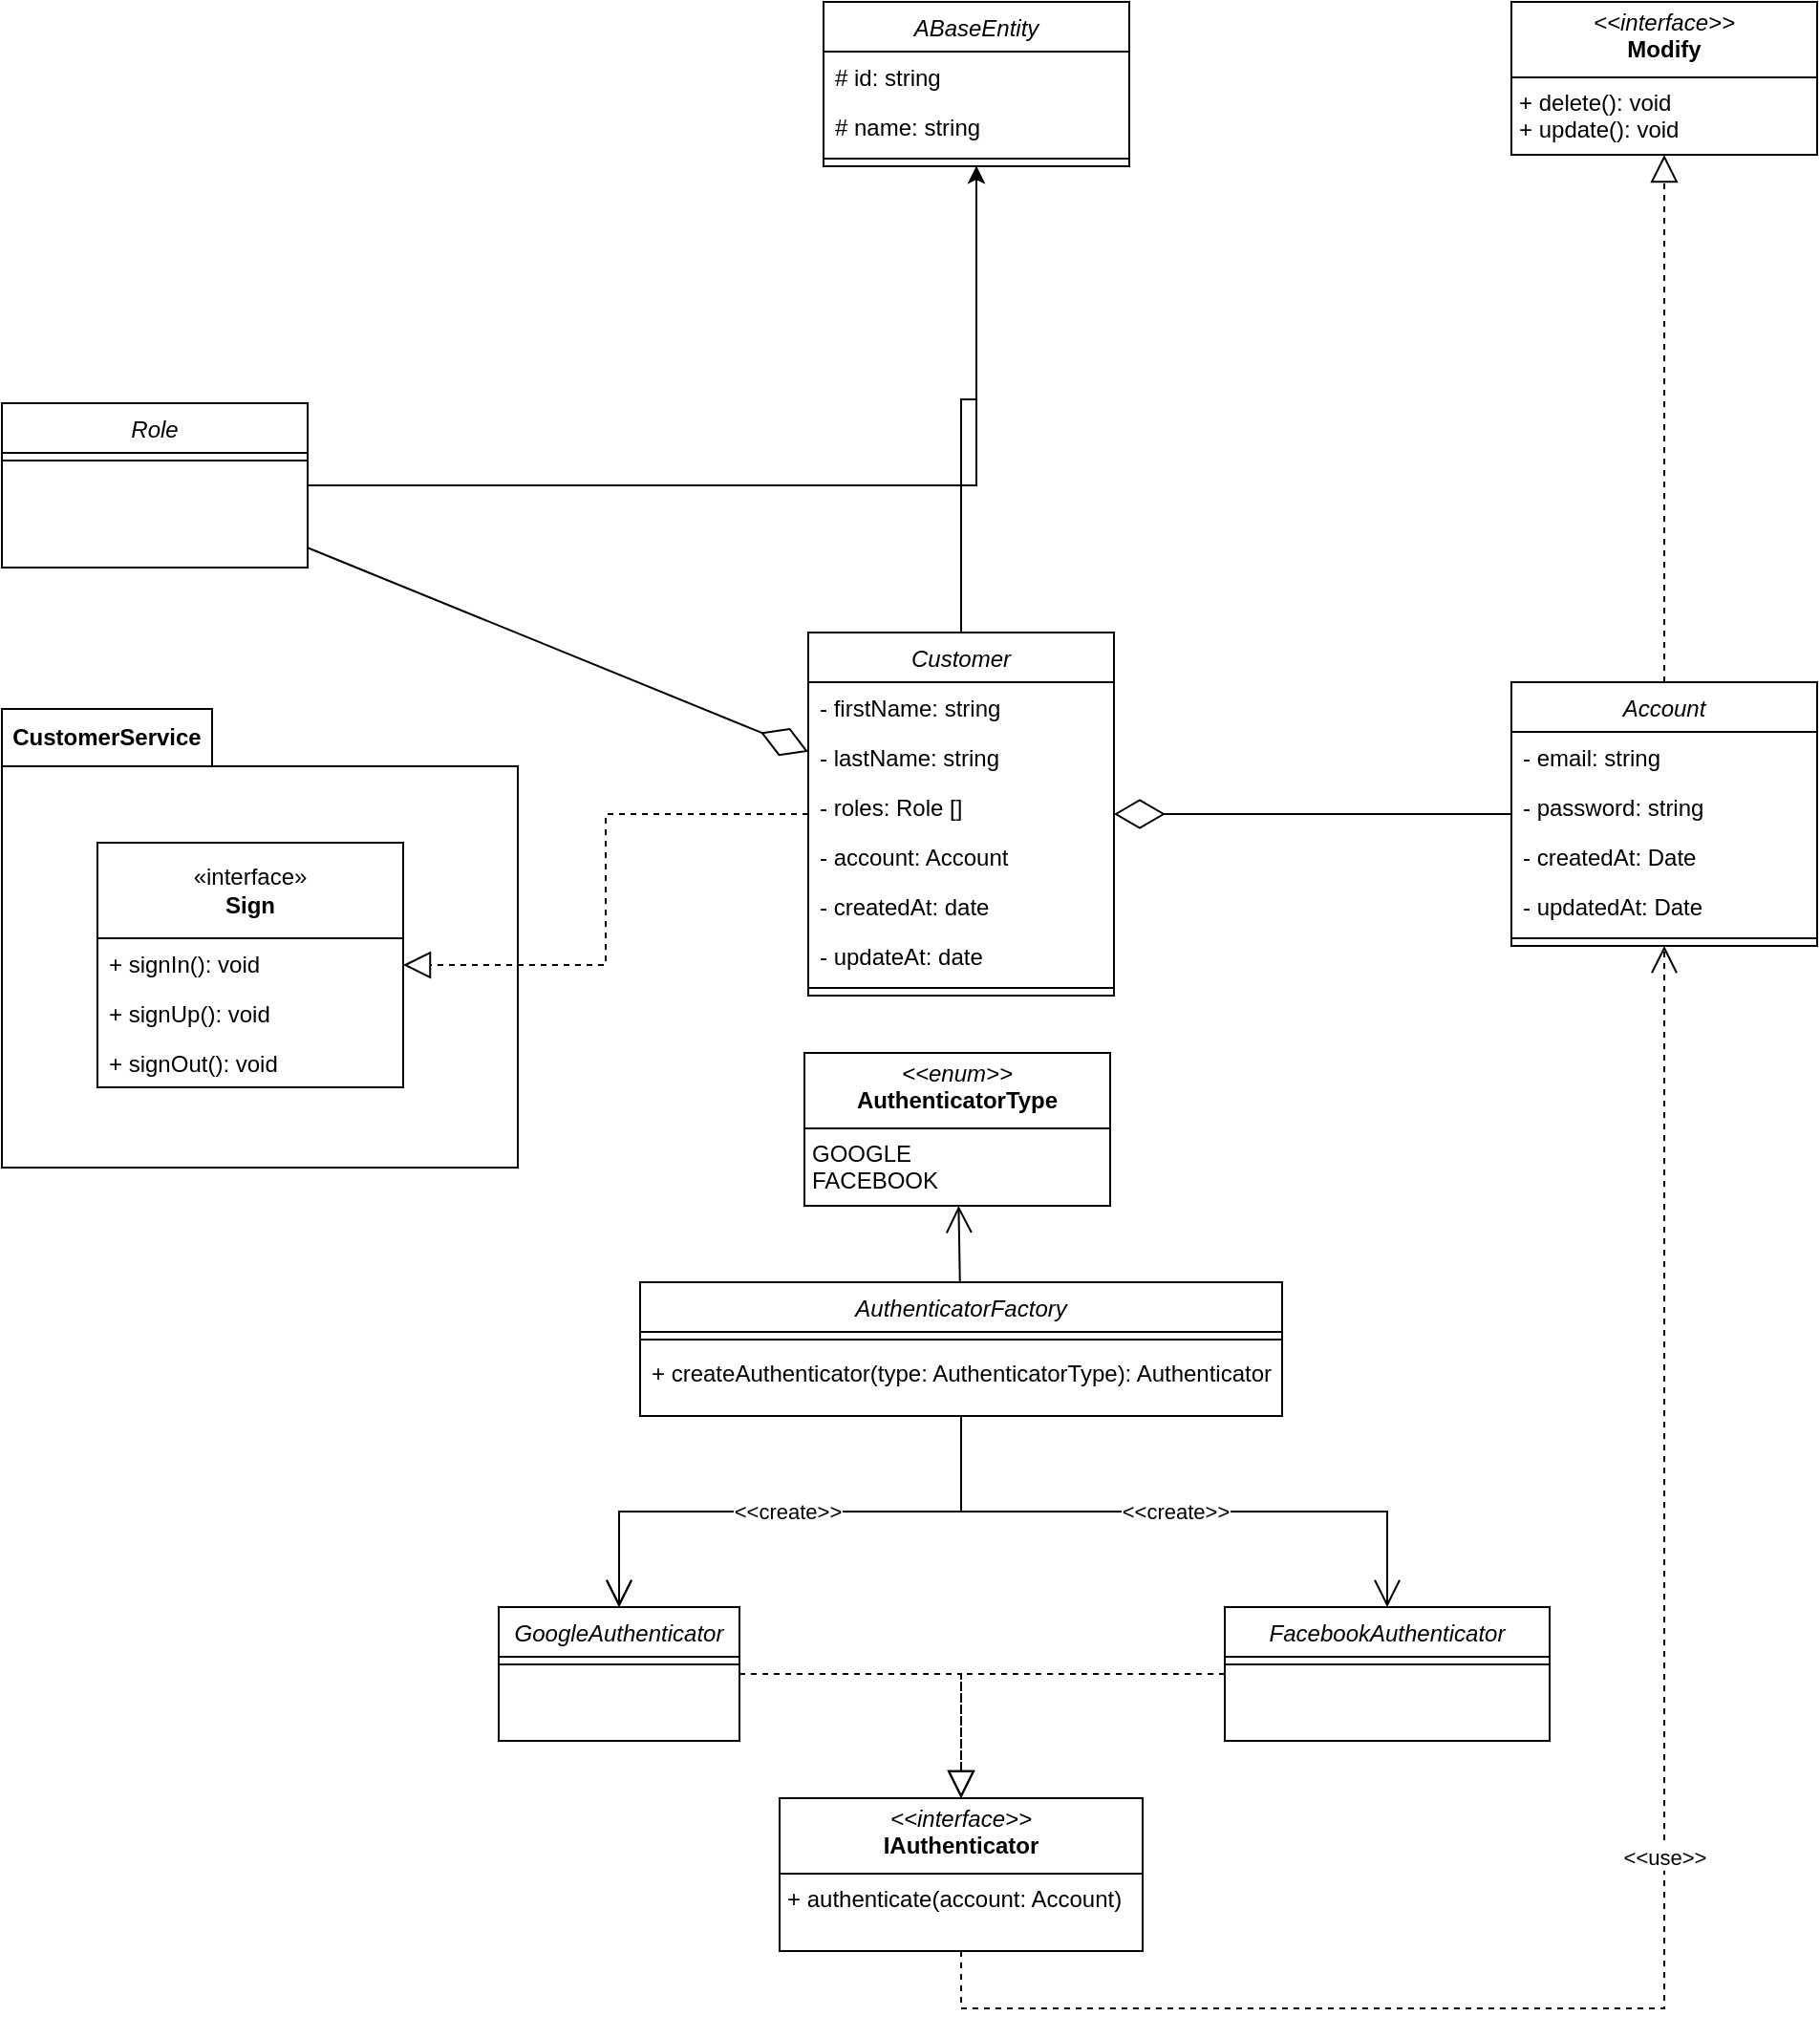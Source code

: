 <mxfile version="24.2.5" type="device">
  <diagram id="C5RBs43oDa-KdzZeNtuy" name="Page-1">
    <mxGraphModel dx="3695" dy="2857" grid="1" gridSize="10" guides="1" tooltips="1" connect="1" arrows="1" fold="1" page="1" pageScale="1" pageWidth="827" pageHeight="1169" math="0" shadow="0">
      <root>
        <mxCell id="WIyWlLk6GJQsqaUBKTNV-0" />
        <mxCell id="WIyWlLk6GJQsqaUBKTNV-1" parent="WIyWlLk6GJQsqaUBKTNV-0" />
        <mxCell id="vA3XEHaAlzKiCYCYKrBe-21" value="CustomerService" style="shape=folder;fontStyle=1;tabWidth=110;tabHeight=30;tabPosition=left;html=1;boundedLbl=1;labelInHeader=1;container=1;collapsible=0;whiteSpace=wrap;" vertex="1" parent="WIyWlLk6GJQsqaUBKTNV-1">
          <mxGeometry x="-290" y="210" width="270" height="240" as="geometry" />
        </mxCell>
        <mxCell id="vA3XEHaAlzKiCYCYKrBe-22" value="" style="html=1;strokeColor=none;resizeWidth=1;resizeHeight=1;fillColor=none;part=1;connectable=0;allowArrows=0;deletable=0;whiteSpace=wrap;" vertex="1" parent="vA3XEHaAlzKiCYCYKrBe-21">
          <mxGeometry width="260" height="168" relative="1" as="geometry">
            <mxPoint y="30" as="offset" />
          </mxGeometry>
        </mxCell>
        <mxCell id="vW-o6rdlE2URqfq2-CcJ-31" value="«interface»&lt;br&gt;&lt;b&gt;Sign&lt;/b&gt;" style="swimlane;fontStyle=0;childLayout=stackLayout;horizontal=1;startSize=50;fillColor=none;horizontalStack=0;resizeParent=1;resizeParentMax=0;resizeLast=0;collapsible=1;marginBottom=0;whiteSpace=wrap;html=1;" parent="vA3XEHaAlzKiCYCYKrBe-21" vertex="1">
          <mxGeometry x="50" y="70" width="160" height="128" as="geometry" />
        </mxCell>
        <mxCell id="vW-o6rdlE2URqfq2-CcJ-32" value="+ signIn(): void" style="text;strokeColor=none;fillColor=none;align=left;verticalAlign=top;spacingLeft=4;spacingRight=4;overflow=hidden;rotatable=0;points=[[0,0.5],[1,0.5]];portConstraint=eastwest;whiteSpace=wrap;html=1;" parent="vW-o6rdlE2URqfq2-CcJ-31" vertex="1">
          <mxGeometry y="50" width="160" height="26" as="geometry" />
        </mxCell>
        <mxCell id="vW-o6rdlE2URqfq2-CcJ-33" value="+ signUp(): void&lt;span style=&quot;white-space: pre;&quot;&gt;&#x9;&lt;/span&gt;" style="text;strokeColor=none;fillColor=none;align=left;verticalAlign=top;spacingLeft=4;spacingRight=4;overflow=hidden;rotatable=0;points=[[0,0.5],[1,0.5]];portConstraint=eastwest;whiteSpace=wrap;html=1;" parent="vW-o6rdlE2URqfq2-CcJ-31" vertex="1">
          <mxGeometry y="76" width="160" height="26" as="geometry" />
        </mxCell>
        <mxCell id="vW-o6rdlE2URqfq2-CcJ-34" value="+ signOut(): void" style="text;strokeColor=none;fillColor=none;align=left;verticalAlign=top;spacingLeft=4;spacingRight=4;overflow=hidden;rotatable=0;points=[[0,0.5],[1,0.5]];portConstraint=eastwest;whiteSpace=wrap;html=1;" parent="vW-o6rdlE2URqfq2-CcJ-31" vertex="1">
          <mxGeometry y="102" width="160" height="26" as="geometry" />
        </mxCell>
        <mxCell id="vW-o6rdlE2URqfq2-CcJ-14" style="edgeStyle=orthogonalEdgeStyle;rounded=0;orthogonalLoop=1;jettySize=auto;html=1;" parent="WIyWlLk6GJQsqaUBKTNV-1" source="zkfFHV4jXpPFQw0GAbJ--0" target="vW-o6rdlE2URqfq2-CcJ-0" edge="1">
          <mxGeometry relative="1" as="geometry" />
        </mxCell>
        <mxCell id="zkfFHV4jXpPFQw0GAbJ--0" value="Customer" style="swimlane;fontStyle=2;align=center;verticalAlign=top;childLayout=stackLayout;horizontal=1;startSize=26;horizontalStack=0;resizeParent=1;resizeLast=0;collapsible=1;marginBottom=0;rounded=0;shadow=0;strokeWidth=1;" parent="WIyWlLk6GJQsqaUBKTNV-1" vertex="1">
          <mxGeometry x="132" y="170" width="160" height="190" as="geometry">
            <mxRectangle x="230" y="140" width="160" height="26" as="alternateBounds" />
          </mxGeometry>
        </mxCell>
        <mxCell id="vA3XEHaAlzKiCYCYKrBe-10" value="- firstName: string" style="text;align=left;verticalAlign=top;spacingLeft=4;spacingRight=4;overflow=hidden;rotatable=0;points=[[0,0.5],[1,0.5]];portConstraint=eastwest;" vertex="1" parent="zkfFHV4jXpPFQw0GAbJ--0">
          <mxGeometry y="26" width="160" height="26" as="geometry" />
        </mxCell>
        <mxCell id="vA3XEHaAlzKiCYCYKrBe-11" value="- lastName: string" style="text;align=left;verticalAlign=top;spacingLeft=4;spacingRight=4;overflow=hidden;rotatable=0;points=[[0,0.5],[1,0.5]];portConstraint=eastwest;" vertex="1" parent="zkfFHV4jXpPFQw0GAbJ--0">
          <mxGeometry y="52" width="160" height="26" as="geometry" />
        </mxCell>
        <mxCell id="vA3XEHaAlzKiCYCYKrBe-19" value="- roles: Role []" style="text;align=left;verticalAlign=top;spacingLeft=4;spacingRight=4;overflow=hidden;rotatable=0;points=[[0,0.5],[1,0.5]];portConstraint=eastwest;" vertex="1" parent="zkfFHV4jXpPFQw0GAbJ--0">
          <mxGeometry y="78" width="160" height="26" as="geometry" />
        </mxCell>
        <mxCell id="vA3XEHaAlzKiCYCYKrBe-20" value="- account: Account" style="text;align=left;verticalAlign=top;spacingLeft=4;spacingRight=4;overflow=hidden;rotatable=0;points=[[0,0.5],[1,0.5]];portConstraint=eastwest;" vertex="1" parent="zkfFHV4jXpPFQw0GAbJ--0">
          <mxGeometry y="104" width="160" height="26" as="geometry" />
        </mxCell>
        <mxCell id="zkfFHV4jXpPFQw0GAbJ--1" value="- createdAt: date" style="text;align=left;verticalAlign=top;spacingLeft=4;spacingRight=4;overflow=hidden;rotatable=0;points=[[0,0.5],[1,0.5]];portConstraint=eastwest;" parent="zkfFHV4jXpPFQw0GAbJ--0" vertex="1">
          <mxGeometry y="130" width="160" height="26" as="geometry" />
        </mxCell>
        <mxCell id="vA3XEHaAlzKiCYCYKrBe-6" value="- updateAt: date" style="text;align=left;verticalAlign=top;spacingLeft=4;spacingRight=4;overflow=hidden;rotatable=0;points=[[0,0.5],[1,0.5]];portConstraint=eastwest;" vertex="1" parent="zkfFHV4jXpPFQw0GAbJ--0">
          <mxGeometry y="156" width="160" height="26" as="geometry" />
        </mxCell>
        <mxCell id="zkfFHV4jXpPFQw0GAbJ--4" value="" style="line;html=1;strokeWidth=1;align=left;verticalAlign=middle;spacingTop=-1;spacingLeft=3;spacingRight=3;rotatable=0;labelPosition=right;points=[];portConstraint=eastwest;" parent="zkfFHV4jXpPFQw0GAbJ--0" vertex="1">
          <mxGeometry y="182" width="160" height="8" as="geometry" />
        </mxCell>
        <mxCell id="vW-o6rdlE2URqfq2-CcJ-0" value="ABaseEntity" style="swimlane;fontStyle=2;align=center;verticalAlign=top;childLayout=stackLayout;horizontal=1;startSize=26;horizontalStack=0;resizeParent=1;resizeLast=0;collapsible=1;marginBottom=0;rounded=0;shadow=0;strokeWidth=1;" parent="WIyWlLk6GJQsqaUBKTNV-1" vertex="1">
          <mxGeometry x="140" y="-160" width="160" height="86" as="geometry">
            <mxRectangle x="230" y="140" width="160" height="26" as="alternateBounds" />
          </mxGeometry>
        </mxCell>
        <mxCell id="vW-o6rdlE2URqfq2-CcJ-2" value="# id: string" style="text;align=left;verticalAlign=top;spacingLeft=4;spacingRight=4;overflow=hidden;rotatable=0;points=[[0,0.5],[1,0.5]];portConstraint=eastwest;rounded=0;shadow=0;html=0;" parent="vW-o6rdlE2URqfq2-CcJ-0" vertex="1">
          <mxGeometry y="26" width="160" height="26" as="geometry" />
        </mxCell>
        <mxCell id="vW-o6rdlE2URqfq2-CcJ-3" value="# name: string" style="text;align=left;verticalAlign=top;spacingLeft=4;spacingRight=4;overflow=hidden;rotatable=0;points=[[0,0.5],[1,0.5]];portConstraint=eastwest;rounded=0;shadow=0;html=0;" parent="vW-o6rdlE2URqfq2-CcJ-0" vertex="1">
          <mxGeometry y="52" width="160" height="26" as="geometry" />
        </mxCell>
        <mxCell id="vW-o6rdlE2URqfq2-CcJ-4" value="" style="line;html=1;strokeWidth=1;align=left;verticalAlign=middle;spacingTop=-1;spacingLeft=3;spacingRight=3;rotatable=0;labelPosition=right;points=[];portConstraint=eastwest;" parent="vW-o6rdlE2URqfq2-CcJ-0" vertex="1">
          <mxGeometry y="78" width="160" height="8" as="geometry" />
        </mxCell>
        <mxCell id="vW-o6rdlE2URqfq2-CcJ-15" value="Account" style="swimlane;fontStyle=2;align=center;verticalAlign=top;childLayout=stackLayout;horizontal=1;startSize=26;horizontalStack=0;resizeParent=1;resizeLast=0;collapsible=1;marginBottom=0;rounded=0;shadow=0;strokeWidth=1;" parent="WIyWlLk6GJQsqaUBKTNV-1" vertex="1">
          <mxGeometry x="500" y="196" width="160" height="138" as="geometry">
            <mxRectangle y="110" width="160" height="26" as="alternateBounds" />
          </mxGeometry>
        </mxCell>
        <mxCell id="vW-o6rdlE2URqfq2-CcJ-17" value="- email: string" style="text;align=left;verticalAlign=top;spacingLeft=4;spacingRight=4;overflow=hidden;rotatable=0;points=[[0,0.5],[1,0.5]];portConstraint=eastwest;rounded=0;shadow=0;html=0;" parent="vW-o6rdlE2URqfq2-CcJ-15" vertex="1">
          <mxGeometry y="26" width="160" height="26" as="geometry" />
        </mxCell>
        <mxCell id="vW-o6rdlE2URqfq2-CcJ-18" value="- password: string" style="text;align=left;verticalAlign=top;spacingLeft=4;spacingRight=4;overflow=hidden;rotatable=0;points=[[0,0.5],[1,0.5]];portConstraint=eastwest;rounded=0;shadow=0;html=0;" parent="vW-o6rdlE2URqfq2-CcJ-15" vertex="1">
          <mxGeometry y="52" width="160" height="26" as="geometry" />
        </mxCell>
        <mxCell id="vA3XEHaAlzKiCYCYKrBe-8" value="- createdAt: Date" style="text;align=left;verticalAlign=top;spacingLeft=4;spacingRight=4;overflow=hidden;rotatable=0;points=[[0,0.5],[1,0.5]];portConstraint=eastwest;rounded=0;shadow=0;html=0;" vertex="1" parent="vW-o6rdlE2URqfq2-CcJ-15">
          <mxGeometry y="78" width="160" height="26" as="geometry" />
        </mxCell>
        <mxCell id="vA3XEHaAlzKiCYCYKrBe-9" value="- updatedAt: Date" style="text;align=left;verticalAlign=top;spacingLeft=4;spacingRight=4;overflow=hidden;rotatable=0;points=[[0,0.5],[1,0.5]];portConstraint=eastwest;rounded=0;shadow=0;html=0;" vertex="1" parent="vW-o6rdlE2URqfq2-CcJ-15">
          <mxGeometry y="104" width="160" height="26" as="geometry" />
        </mxCell>
        <mxCell id="vW-o6rdlE2URqfq2-CcJ-19" value="" style="line;html=1;strokeWidth=1;align=left;verticalAlign=middle;spacingTop=-1;spacingLeft=3;spacingRight=3;rotatable=0;labelPosition=right;points=[];portConstraint=eastwest;" parent="vW-o6rdlE2URqfq2-CcJ-15" vertex="1">
          <mxGeometry y="130" width="160" height="8" as="geometry" />
        </mxCell>
        <mxCell id="vW-o6rdlE2URqfq2-CcJ-51" value="&lt;p style=&quot;margin:0px;margin-top:4px;text-align:center;&quot;&gt;&lt;i&gt;&amp;lt;&amp;lt;enum&amp;gt;&amp;gt;&lt;/i&gt;&lt;br&gt;&lt;b&gt;AuthenticatorType&lt;/b&gt;&lt;/p&gt;&lt;hr size=&quot;1&quot; style=&quot;border-style:solid;&quot;&gt;&lt;p style=&quot;margin:0px;margin-left:4px;&quot;&gt;GOOGLE&lt;br&gt;FACEBOOK&lt;/p&gt;" style="verticalAlign=top;align=left;overflow=fill;html=1;whiteSpace=wrap;" parent="WIyWlLk6GJQsqaUBKTNV-1" vertex="1">
          <mxGeometry x="130" y="390" width="160" height="80" as="geometry" />
        </mxCell>
        <mxCell id="vW-o6rdlE2URqfq2-CcJ-53" value="AuthenticatorFactory" style="swimlane;fontStyle=2;align=center;verticalAlign=top;childLayout=stackLayout;horizontal=1;startSize=26;horizontalStack=0;resizeParent=1;resizeLast=0;collapsible=1;marginBottom=0;rounded=0;shadow=0;strokeWidth=1;" parent="WIyWlLk6GJQsqaUBKTNV-1" vertex="1">
          <mxGeometry x="44" y="510" width="336" height="70" as="geometry">
            <mxRectangle x="230" y="140" width="160" height="26" as="alternateBounds" />
          </mxGeometry>
        </mxCell>
        <mxCell id="vW-o6rdlE2URqfq2-CcJ-57" value="" style="line;html=1;strokeWidth=1;align=left;verticalAlign=middle;spacingTop=-1;spacingLeft=3;spacingRight=3;rotatable=0;labelPosition=right;points=[];portConstraint=eastwest;" parent="vW-o6rdlE2URqfq2-CcJ-53" vertex="1">
          <mxGeometry y="26" width="336" height="8" as="geometry" />
        </mxCell>
        <mxCell id="vW-o6rdlE2URqfq2-CcJ-59" value="+ createAuthenticator(type: AuthenticatorType): Authenticator" style="text;strokeColor=none;fillColor=none;align=left;verticalAlign=top;spacingLeft=4;spacingRight=4;overflow=hidden;rotatable=0;points=[[0,0.5],[1,0.5]];portConstraint=eastwest;whiteSpace=wrap;html=1;" parent="vW-o6rdlE2URqfq2-CcJ-53" vertex="1">
          <mxGeometry y="34" width="336" height="36" as="geometry" />
        </mxCell>
        <mxCell id="vW-o6rdlE2URqfq2-CcJ-60" value="&lt;p style=&quot;margin:0px;margin-top:4px;text-align:center;&quot;&gt;&lt;i&gt;&amp;lt;&amp;lt;interface&amp;gt;&amp;gt;&lt;/i&gt;&lt;br&gt;&lt;b&gt;IAuthenticator&lt;/b&gt;&lt;/p&gt;&lt;hr size=&quot;1&quot; style=&quot;border-style:solid;&quot;&gt;&lt;p style=&quot;margin:0px;margin-left:4px;&quot;&gt;+ authenticate(account: Account)&lt;/p&gt;" style="verticalAlign=top;align=left;overflow=fill;html=1;whiteSpace=wrap;" parent="WIyWlLk6GJQsqaUBKTNV-1" vertex="1">
          <mxGeometry x="117" y="780" width="190" height="80" as="geometry" />
        </mxCell>
        <mxCell id="vW-o6rdlE2URqfq2-CcJ-62" value="" style="endArrow=block;dashed=1;endFill=0;endSize=12;html=1;rounded=0;edgeStyle=orthogonalEdgeStyle;" parent="WIyWlLk6GJQsqaUBKTNV-1" source="vW-o6rdlE2URqfq2-CcJ-64" target="vW-o6rdlE2URqfq2-CcJ-60" edge="1">
          <mxGeometry width="160" relative="1" as="geometry">
            <mxPoint x="600" y="520" as="sourcePoint" />
            <mxPoint x="540" y="500" as="targetPoint" />
          </mxGeometry>
        </mxCell>
        <mxCell id="vW-o6rdlE2URqfq2-CcJ-63" value="" style="endArrow=open;endFill=1;endSize=12;html=1;rounded=0;" parent="WIyWlLk6GJQsqaUBKTNV-1" source="vW-o6rdlE2URqfq2-CcJ-53" target="vW-o6rdlE2URqfq2-CcJ-51" edge="1">
          <mxGeometry width="160" relative="1" as="geometry">
            <mxPoint x="180" y="550" as="sourcePoint" />
            <mxPoint x="550" y="410" as="targetPoint" />
          </mxGeometry>
        </mxCell>
        <mxCell id="vW-o6rdlE2URqfq2-CcJ-67" value="FacebookAuthenticator" style="swimlane;fontStyle=2;align=center;verticalAlign=top;childLayout=stackLayout;horizontal=1;startSize=26;horizontalStack=0;resizeParent=1;resizeLast=0;collapsible=1;marginBottom=0;rounded=0;shadow=0;strokeWidth=1;" parent="WIyWlLk6GJQsqaUBKTNV-1" vertex="1">
          <mxGeometry x="350" y="680" width="170" height="70" as="geometry">
            <mxRectangle x="230" y="140" width="160" height="26" as="alternateBounds" />
          </mxGeometry>
        </mxCell>
        <mxCell id="vW-o6rdlE2URqfq2-CcJ-68" value="" style="line;html=1;strokeWidth=1;align=left;verticalAlign=middle;spacingTop=-1;spacingLeft=3;spacingRight=3;rotatable=0;labelPosition=right;points=[];portConstraint=eastwest;" parent="vW-o6rdlE2URqfq2-CcJ-67" vertex="1">
          <mxGeometry y="26" width="170" height="8" as="geometry" />
        </mxCell>
        <mxCell id="vW-o6rdlE2URqfq2-CcJ-69" value="" style="endArrow=block;dashed=1;endFill=0;endSize=12;html=1;rounded=0;edgeStyle=orthogonalEdgeStyle;" parent="WIyWlLk6GJQsqaUBKTNV-1" source="vW-o6rdlE2URqfq2-CcJ-67" target="vW-o6rdlE2URqfq2-CcJ-60" edge="1">
          <mxGeometry width="160" relative="1" as="geometry">
            <mxPoint x="527" y="500" as="sourcePoint" />
            <mxPoint x="660" y="462" as="targetPoint" />
          </mxGeometry>
        </mxCell>
        <mxCell id="vW-o6rdlE2URqfq2-CcJ-70" value="" style="endArrow=open;endFill=1;endSize=12;html=1;rounded=0;edgeStyle=orthogonalEdgeStyle;" parent="WIyWlLk6GJQsqaUBKTNV-1" source="vW-o6rdlE2URqfq2-CcJ-53" target="vW-o6rdlE2URqfq2-CcJ-67" edge="1">
          <mxGeometry width="160" relative="1" as="geometry">
            <mxPoint x="510" y="630" as="sourcePoint" />
            <mxPoint x="750" y="710" as="targetPoint" />
          </mxGeometry>
        </mxCell>
        <mxCell id="vW-o6rdlE2URqfq2-CcJ-86" value="&amp;lt;&amp;lt;create&amp;gt;&amp;gt;" style="edgeLabel;html=1;align=center;verticalAlign=middle;resizable=0;points=[];" parent="vW-o6rdlE2URqfq2-CcJ-70" vertex="1" connectable="0">
          <mxGeometry x="-0.001" relative="1" as="geometry">
            <mxPoint as="offset" />
          </mxGeometry>
        </mxCell>
        <mxCell id="vW-o6rdlE2URqfq2-CcJ-72" value="" style="endArrow=open;endFill=1;endSize=12;html=1;rounded=0;edgeStyle=orthogonalEdgeStyle;" parent="WIyWlLk6GJQsqaUBKTNV-1" source="vW-o6rdlE2URqfq2-CcJ-53" target="vW-o6rdlE2URqfq2-CcJ-64" edge="1">
          <mxGeometry width="160" relative="1" as="geometry">
            <mxPoint x="580.23" y="795" as="sourcePoint" />
            <mxPoint x="715.23" y="710" as="targetPoint" />
          </mxGeometry>
        </mxCell>
        <mxCell id="vW-o6rdlE2URqfq2-CcJ-75" value="" style="endArrow=open;endFill=1;endSize=12;html=1;rounded=0;edgeStyle=orthogonalEdgeStyle;" parent="WIyWlLk6GJQsqaUBKTNV-1" source="vW-o6rdlE2URqfq2-CcJ-53" target="vW-o6rdlE2URqfq2-CcJ-64" edge="1">
          <mxGeometry width="160" relative="1" as="geometry">
            <mxPoint x="376" y="620" as="sourcePoint" />
            <mxPoint x="465" y="550" as="targetPoint" />
          </mxGeometry>
        </mxCell>
        <mxCell id="vW-o6rdlE2URqfq2-CcJ-85" value="&amp;lt;&amp;lt;create&amp;gt;&amp;gt;" style="edgeLabel;html=1;align=center;verticalAlign=middle;resizable=0;points=[];" parent="vW-o6rdlE2URqfq2-CcJ-75" vertex="1" connectable="0">
          <mxGeometry x="0.009" relative="1" as="geometry">
            <mxPoint as="offset" />
          </mxGeometry>
        </mxCell>
        <mxCell id="vW-o6rdlE2URqfq2-CcJ-64" value="GoogleAuthenticator" style="swimlane;fontStyle=2;align=center;verticalAlign=top;childLayout=stackLayout;horizontal=1;startSize=26;horizontalStack=0;resizeParent=1;resizeLast=0;collapsible=1;marginBottom=0;rounded=0;shadow=0;strokeWidth=1;" parent="WIyWlLk6GJQsqaUBKTNV-1" vertex="1">
          <mxGeometry x="-30" y="680" width="126" height="70" as="geometry">
            <mxRectangle x="230" y="140" width="160" height="26" as="alternateBounds" />
          </mxGeometry>
        </mxCell>
        <mxCell id="vW-o6rdlE2URqfq2-CcJ-65" value="" style="line;html=1;strokeWidth=1;align=left;verticalAlign=middle;spacingTop=-1;spacingLeft=3;spacingRight=3;rotatable=0;labelPosition=right;points=[];portConstraint=eastwest;" parent="vW-o6rdlE2URqfq2-CcJ-64" vertex="1">
          <mxGeometry y="26" width="126" height="8" as="geometry" />
        </mxCell>
        <mxCell id="vW-o6rdlE2URqfq2-CcJ-81" value="&lt;p style=&quot;margin:0px;margin-top:4px;text-align:center;&quot;&gt;&lt;i&gt;&amp;lt;&amp;lt;interface&amp;gt;&amp;gt;&lt;/i&gt;&lt;br&gt;&lt;b&gt;Modify&lt;/b&gt;&lt;/p&gt;&lt;hr size=&quot;1&quot; style=&quot;border-style:solid;&quot;&gt;&lt;p style=&quot;margin:0px;margin-left:4px;&quot;&gt;+ delete(): void&lt;/p&gt;&lt;p style=&quot;margin:0px;margin-left:4px;&quot;&gt;+ update(): void&amp;nbsp;&lt;/p&gt;" style="verticalAlign=top;align=left;overflow=fill;html=1;whiteSpace=wrap;" parent="WIyWlLk6GJQsqaUBKTNV-1" vertex="1">
          <mxGeometry x="500" y="-160" width="160" height="80" as="geometry" />
        </mxCell>
        <mxCell id="vW-o6rdlE2URqfq2-CcJ-82" value="" style="endArrow=block;dashed=1;endFill=0;endSize=12;html=1;rounded=0;edgeStyle=orthogonalEdgeStyle;" parent="WIyWlLk6GJQsqaUBKTNV-1" source="vW-o6rdlE2URqfq2-CcJ-15" target="vW-o6rdlE2URqfq2-CcJ-81" edge="1">
          <mxGeometry width="160" relative="1" as="geometry">
            <mxPoint x="230" y="270" as="sourcePoint" />
            <mxPoint x="390" y="270" as="targetPoint" />
          </mxGeometry>
        </mxCell>
        <mxCell id="vW-o6rdlE2URqfq2-CcJ-84" value="&amp;lt;&amp;lt;use&amp;gt;&amp;gt;" style="endArrow=open;endSize=12;dashed=1;html=1;rounded=0;edgeStyle=orthogonalEdgeStyle;" parent="WIyWlLk6GJQsqaUBKTNV-1" source="vW-o6rdlE2URqfq2-CcJ-60" target="vW-o6rdlE2URqfq2-CcJ-15" edge="1">
          <mxGeometry width="160" relative="1" as="geometry">
            <mxPoint x="320" y="780" as="sourcePoint" />
            <mxPoint x="500" y="680" as="targetPoint" />
            <Array as="points">
              <mxPoint x="580" y="890" />
            </Array>
          </mxGeometry>
        </mxCell>
        <mxCell id="vW-o6rdlE2URqfq2-CcJ-87" value="" style="endArrow=block;dashed=1;endFill=0;endSize=12;html=1;rounded=0;edgeStyle=orthogonalEdgeStyle;" parent="WIyWlLk6GJQsqaUBKTNV-1" source="zkfFHV4jXpPFQw0GAbJ--0" target="vW-o6rdlE2URqfq2-CcJ-31" edge="1">
          <mxGeometry width="160" relative="1" as="geometry">
            <mxPoint x="300" y="230" as="sourcePoint" />
            <mxPoint x="-20" y="390" as="targetPoint" />
          </mxGeometry>
        </mxCell>
        <mxCell id="NODAJW5hE5htQ5akbJEP-0" value="" style="endArrow=diamondThin;endFill=0;endSize=24;html=1;rounded=0;" parent="WIyWlLk6GJQsqaUBKTNV-1" source="vW-o6rdlE2URqfq2-CcJ-15" target="zkfFHV4jXpPFQw0GAbJ--0" edge="1">
          <mxGeometry width="160" relative="1" as="geometry">
            <mxPoint x="390" y="330" as="sourcePoint" />
            <mxPoint x="450" y="320" as="targetPoint" />
          </mxGeometry>
        </mxCell>
        <mxCell id="vA3XEHaAlzKiCYCYKrBe-16" style="edgeStyle=orthogonalEdgeStyle;rounded=0;orthogonalLoop=1;jettySize=auto;html=1;" edge="1" parent="WIyWlLk6GJQsqaUBKTNV-1" source="vA3XEHaAlzKiCYCYKrBe-12" target="vW-o6rdlE2URqfq2-CcJ-0">
          <mxGeometry relative="1" as="geometry" />
        </mxCell>
        <mxCell id="vA3XEHaAlzKiCYCYKrBe-12" value="Role" style="swimlane;fontStyle=2;align=center;verticalAlign=top;childLayout=stackLayout;horizontal=1;startSize=26;horizontalStack=0;resizeParent=1;resizeLast=0;collapsible=1;marginBottom=0;rounded=0;shadow=0;strokeWidth=1;" vertex="1" parent="WIyWlLk6GJQsqaUBKTNV-1">
          <mxGeometry x="-290" y="50" width="160" height="86" as="geometry">
            <mxRectangle x="230" y="140" width="160" height="26" as="alternateBounds" />
          </mxGeometry>
        </mxCell>
        <mxCell id="vA3XEHaAlzKiCYCYKrBe-15" value="" style="line;html=1;strokeWidth=1;align=left;verticalAlign=middle;spacingTop=-1;spacingLeft=3;spacingRight=3;rotatable=0;labelPosition=right;points=[];portConstraint=eastwest;" vertex="1" parent="vA3XEHaAlzKiCYCYKrBe-12">
          <mxGeometry y="26" width="160" height="8" as="geometry" />
        </mxCell>
        <mxCell id="vA3XEHaAlzKiCYCYKrBe-18" value="" style="endArrow=diamondThin;endFill=0;endSize=24;html=1;rounded=0;" edge="1" parent="WIyWlLk6GJQsqaUBKTNV-1" source="vA3XEHaAlzKiCYCYKrBe-12" target="zkfFHV4jXpPFQw0GAbJ--0">
          <mxGeometry width="160" relative="1" as="geometry">
            <mxPoint x="510" y="270" as="sourcePoint" />
            <mxPoint x="310" y="267" as="targetPoint" />
          </mxGeometry>
        </mxCell>
      </root>
    </mxGraphModel>
  </diagram>
</mxfile>
